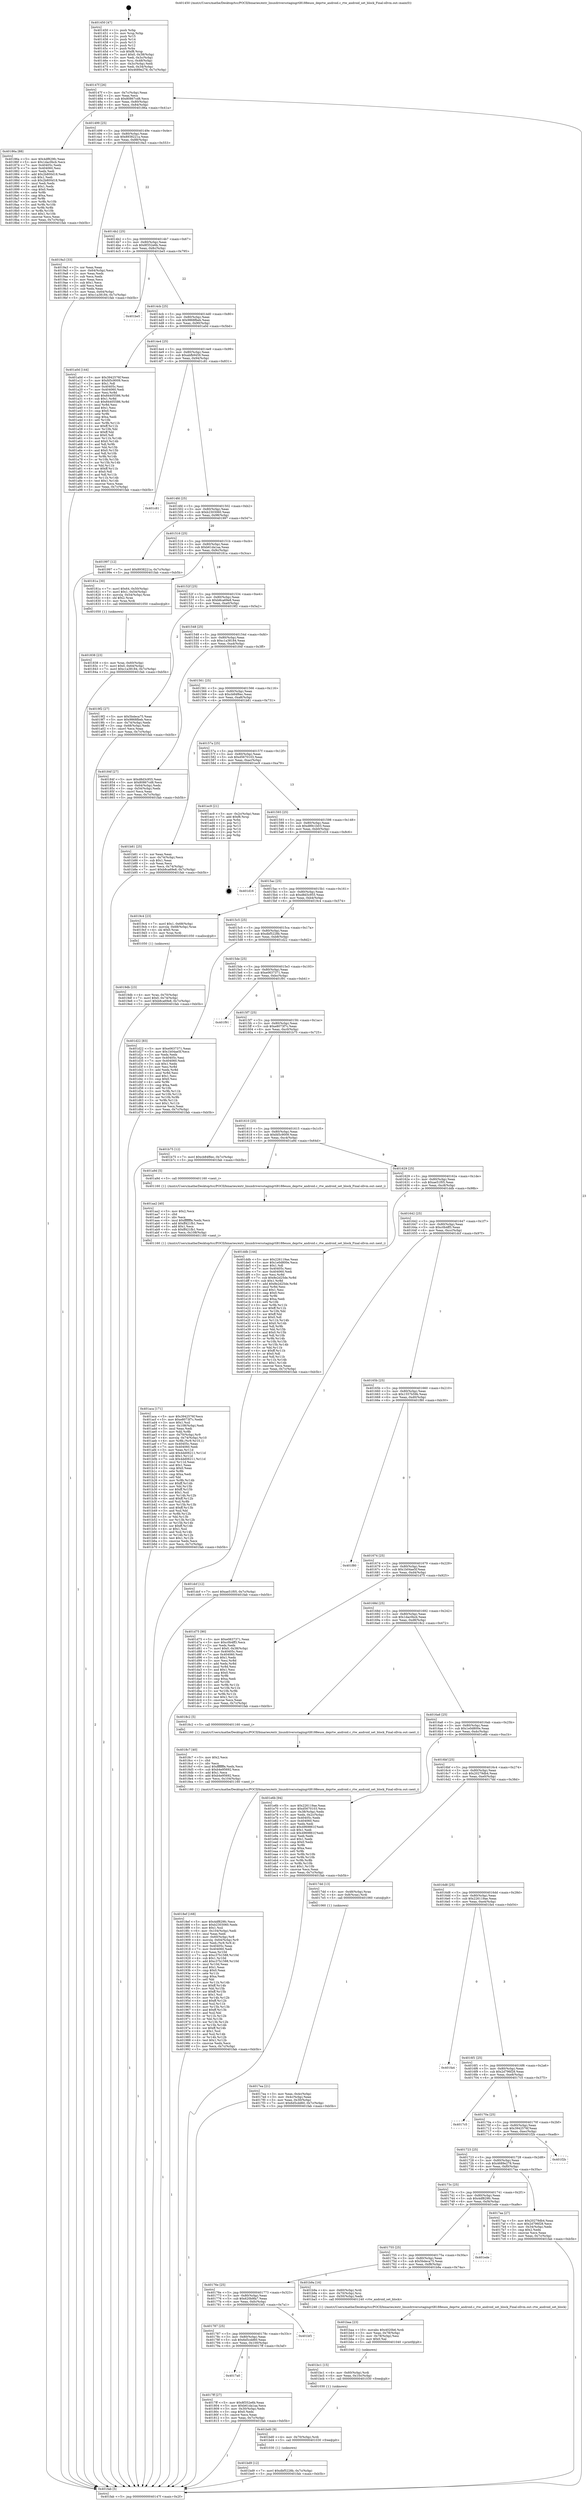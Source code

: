 digraph "0x401450" {
  label = "0x401450 (/mnt/c/Users/mathe/Desktop/tcc/POCII/binaries/extr_linuxdriversstagingrtl8188euos_deprtw_android.c_rtw_android_set_block_Final-ollvm.out::main(0))"
  labelloc = "t"
  node[shape=record]

  Entry [label="",width=0.3,height=0.3,shape=circle,fillcolor=black,style=filled]
  "0x40147f" [label="{
     0x40147f [26]\l
     | [instrs]\l
     &nbsp;&nbsp;0x40147f \<+3\>: mov -0x7c(%rbp),%eax\l
     &nbsp;&nbsp;0x401482 \<+2\>: mov %eax,%ecx\l
     &nbsp;&nbsp;0x401484 \<+6\>: sub $0x80867cd8,%ecx\l
     &nbsp;&nbsp;0x40148a \<+3\>: mov %eax,-0x80(%rbp)\l
     &nbsp;&nbsp;0x40148d \<+6\>: mov %ecx,-0x84(%rbp)\l
     &nbsp;&nbsp;0x401493 \<+6\>: je 000000000040186a \<main+0x41a\>\l
  }"]
  "0x40186a" [label="{
     0x40186a [88]\l
     | [instrs]\l
     &nbsp;&nbsp;0x40186a \<+5\>: mov $0x4df829fc,%eax\l
     &nbsp;&nbsp;0x40186f \<+5\>: mov $0x1dac0bcb,%ecx\l
     &nbsp;&nbsp;0x401874 \<+7\>: mov 0x40405c,%edx\l
     &nbsp;&nbsp;0x40187b \<+7\>: mov 0x404060,%esi\l
     &nbsp;&nbsp;0x401882 \<+2\>: mov %edx,%edi\l
     &nbsp;&nbsp;0x401884 \<+6\>: add $0x2b800d18,%edi\l
     &nbsp;&nbsp;0x40188a \<+3\>: sub $0x1,%edi\l
     &nbsp;&nbsp;0x40188d \<+6\>: sub $0x2b800d18,%edi\l
     &nbsp;&nbsp;0x401893 \<+3\>: imul %edi,%edx\l
     &nbsp;&nbsp;0x401896 \<+3\>: and $0x1,%edx\l
     &nbsp;&nbsp;0x401899 \<+3\>: cmp $0x0,%edx\l
     &nbsp;&nbsp;0x40189c \<+4\>: sete %r8b\l
     &nbsp;&nbsp;0x4018a0 \<+3\>: cmp $0xa,%esi\l
     &nbsp;&nbsp;0x4018a3 \<+4\>: setl %r9b\l
     &nbsp;&nbsp;0x4018a7 \<+3\>: mov %r8b,%r10b\l
     &nbsp;&nbsp;0x4018aa \<+3\>: and %r9b,%r10b\l
     &nbsp;&nbsp;0x4018ad \<+3\>: xor %r9b,%r8b\l
     &nbsp;&nbsp;0x4018b0 \<+3\>: or %r8b,%r10b\l
     &nbsp;&nbsp;0x4018b3 \<+4\>: test $0x1,%r10b\l
     &nbsp;&nbsp;0x4018b7 \<+3\>: cmovne %ecx,%eax\l
     &nbsp;&nbsp;0x4018ba \<+3\>: mov %eax,-0x7c(%rbp)\l
     &nbsp;&nbsp;0x4018bd \<+5\>: jmp 0000000000401fab \<main+0xb5b\>\l
  }"]
  "0x401499" [label="{
     0x401499 [25]\l
     | [instrs]\l
     &nbsp;&nbsp;0x401499 \<+5\>: jmp 000000000040149e \<main+0x4e\>\l
     &nbsp;&nbsp;0x40149e \<+3\>: mov -0x80(%rbp),%eax\l
     &nbsp;&nbsp;0x4014a1 \<+5\>: sub $0x8938221a,%eax\l
     &nbsp;&nbsp;0x4014a6 \<+6\>: mov %eax,-0x88(%rbp)\l
     &nbsp;&nbsp;0x4014ac \<+6\>: je 00000000004019a3 \<main+0x553\>\l
  }"]
  Exit [label="",width=0.3,height=0.3,shape=circle,fillcolor=black,style=filled,peripheries=2]
  "0x4019a3" [label="{
     0x4019a3 [33]\l
     | [instrs]\l
     &nbsp;&nbsp;0x4019a3 \<+2\>: xor %eax,%eax\l
     &nbsp;&nbsp;0x4019a5 \<+3\>: mov -0x64(%rbp),%ecx\l
     &nbsp;&nbsp;0x4019a8 \<+2\>: mov %eax,%edx\l
     &nbsp;&nbsp;0x4019aa \<+2\>: sub %ecx,%edx\l
     &nbsp;&nbsp;0x4019ac \<+2\>: mov %eax,%ecx\l
     &nbsp;&nbsp;0x4019ae \<+3\>: sub $0x1,%ecx\l
     &nbsp;&nbsp;0x4019b1 \<+2\>: add %ecx,%edx\l
     &nbsp;&nbsp;0x4019b3 \<+2\>: sub %edx,%eax\l
     &nbsp;&nbsp;0x4019b5 \<+3\>: mov %eax,-0x64(%rbp)\l
     &nbsp;&nbsp;0x4019b8 \<+7\>: movl $0xc1a38184,-0x7c(%rbp)\l
     &nbsp;&nbsp;0x4019bf \<+5\>: jmp 0000000000401fab \<main+0xb5b\>\l
  }"]
  "0x4014b2" [label="{
     0x4014b2 [25]\l
     | [instrs]\l
     &nbsp;&nbsp;0x4014b2 \<+5\>: jmp 00000000004014b7 \<main+0x67\>\l
     &nbsp;&nbsp;0x4014b7 \<+3\>: mov -0x80(%rbp),%eax\l
     &nbsp;&nbsp;0x4014ba \<+5\>: sub $0x8f352e6b,%eax\l
     &nbsp;&nbsp;0x4014bf \<+6\>: mov %eax,-0x8c(%rbp)\l
     &nbsp;&nbsp;0x4014c5 \<+6\>: je 0000000000401be5 \<main+0x795\>\l
  }"]
  "0x401bd9" [label="{
     0x401bd9 [12]\l
     | [instrs]\l
     &nbsp;&nbsp;0x401bd9 \<+7\>: movl $0xdbf5228b,-0x7c(%rbp)\l
     &nbsp;&nbsp;0x401be0 \<+5\>: jmp 0000000000401fab \<main+0xb5b\>\l
  }"]
  "0x401be5" [label="{
     0x401be5\l
  }", style=dashed]
  "0x4014cb" [label="{
     0x4014cb [25]\l
     | [instrs]\l
     &nbsp;&nbsp;0x4014cb \<+5\>: jmp 00000000004014d0 \<main+0x80\>\l
     &nbsp;&nbsp;0x4014d0 \<+3\>: mov -0x80(%rbp),%eax\l
     &nbsp;&nbsp;0x4014d3 \<+5\>: sub $0x9868fbeb,%eax\l
     &nbsp;&nbsp;0x4014d8 \<+6\>: mov %eax,-0x90(%rbp)\l
     &nbsp;&nbsp;0x4014de \<+6\>: je 0000000000401a0d \<main+0x5bd\>\l
  }"]
  "0x401bd0" [label="{
     0x401bd0 [9]\l
     | [instrs]\l
     &nbsp;&nbsp;0x401bd0 \<+4\>: mov -0x70(%rbp),%rdi\l
     &nbsp;&nbsp;0x401bd4 \<+5\>: call 0000000000401030 \<free@plt\>\l
     | [calls]\l
     &nbsp;&nbsp;0x401030 \{1\} (unknown)\l
  }"]
  "0x401a0d" [label="{
     0x401a0d [144]\l
     | [instrs]\l
     &nbsp;&nbsp;0x401a0d \<+5\>: mov $0x3942576f,%eax\l
     &nbsp;&nbsp;0x401a12 \<+5\>: mov $0xfd5c9009,%ecx\l
     &nbsp;&nbsp;0x401a17 \<+2\>: mov $0x1,%dl\l
     &nbsp;&nbsp;0x401a19 \<+7\>: mov 0x40405c,%esi\l
     &nbsp;&nbsp;0x401a20 \<+7\>: mov 0x404060,%edi\l
     &nbsp;&nbsp;0x401a27 \<+3\>: mov %esi,%r8d\l
     &nbsp;&nbsp;0x401a2a \<+7\>: add $0x84405586,%r8d\l
     &nbsp;&nbsp;0x401a31 \<+4\>: sub $0x1,%r8d\l
     &nbsp;&nbsp;0x401a35 \<+7\>: sub $0x84405586,%r8d\l
     &nbsp;&nbsp;0x401a3c \<+4\>: imul %r8d,%esi\l
     &nbsp;&nbsp;0x401a40 \<+3\>: and $0x1,%esi\l
     &nbsp;&nbsp;0x401a43 \<+3\>: cmp $0x0,%esi\l
     &nbsp;&nbsp;0x401a46 \<+4\>: sete %r9b\l
     &nbsp;&nbsp;0x401a4a \<+3\>: cmp $0xa,%edi\l
     &nbsp;&nbsp;0x401a4d \<+4\>: setl %r10b\l
     &nbsp;&nbsp;0x401a51 \<+3\>: mov %r9b,%r11b\l
     &nbsp;&nbsp;0x401a54 \<+4\>: xor $0xff,%r11b\l
     &nbsp;&nbsp;0x401a58 \<+3\>: mov %r10b,%bl\l
     &nbsp;&nbsp;0x401a5b \<+3\>: xor $0xff,%bl\l
     &nbsp;&nbsp;0x401a5e \<+3\>: xor $0x0,%dl\l
     &nbsp;&nbsp;0x401a61 \<+3\>: mov %r11b,%r14b\l
     &nbsp;&nbsp;0x401a64 \<+4\>: and $0x0,%r14b\l
     &nbsp;&nbsp;0x401a68 \<+3\>: and %dl,%r9b\l
     &nbsp;&nbsp;0x401a6b \<+3\>: mov %bl,%r15b\l
     &nbsp;&nbsp;0x401a6e \<+4\>: and $0x0,%r15b\l
     &nbsp;&nbsp;0x401a72 \<+3\>: and %dl,%r10b\l
     &nbsp;&nbsp;0x401a75 \<+3\>: or %r9b,%r14b\l
     &nbsp;&nbsp;0x401a78 \<+3\>: or %r10b,%r15b\l
     &nbsp;&nbsp;0x401a7b \<+3\>: xor %r15b,%r14b\l
     &nbsp;&nbsp;0x401a7e \<+3\>: or %bl,%r11b\l
     &nbsp;&nbsp;0x401a81 \<+4\>: xor $0xff,%r11b\l
     &nbsp;&nbsp;0x401a85 \<+3\>: or $0x0,%dl\l
     &nbsp;&nbsp;0x401a88 \<+3\>: and %dl,%r11b\l
     &nbsp;&nbsp;0x401a8b \<+3\>: or %r11b,%r14b\l
     &nbsp;&nbsp;0x401a8e \<+4\>: test $0x1,%r14b\l
     &nbsp;&nbsp;0x401a92 \<+3\>: cmovne %ecx,%eax\l
     &nbsp;&nbsp;0x401a95 \<+3\>: mov %eax,-0x7c(%rbp)\l
     &nbsp;&nbsp;0x401a98 \<+5\>: jmp 0000000000401fab \<main+0xb5b\>\l
  }"]
  "0x4014e4" [label="{
     0x4014e4 [25]\l
     | [instrs]\l
     &nbsp;&nbsp;0x4014e4 \<+5\>: jmp 00000000004014e9 \<main+0x99\>\l
     &nbsp;&nbsp;0x4014e9 \<+3\>: mov -0x80(%rbp),%eax\l
     &nbsp;&nbsp;0x4014ec \<+5\>: sub $0xabfb9459,%eax\l
     &nbsp;&nbsp;0x4014f1 \<+6\>: mov %eax,-0x94(%rbp)\l
     &nbsp;&nbsp;0x4014f7 \<+6\>: je 0000000000401c81 \<main+0x831\>\l
  }"]
  "0x401bc1" [label="{
     0x401bc1 [15]\l
     | [instrs]\l
     &nbsp;&nbsp;0x401bc1 \<+4\>: mov -0x60(%rbp),%rdi\l
     &nbsp;&nbsp;0x401bc5 \<+6\>: mov %eax,-0x10c(%rbp)\l
     &nbsp;&nbsp;0x401bcb \<+5\>: call 0000000000401030 \<free@plt\>\l
     | [calls]\l
     &nbsp;&nbsp;0x401030 \{1\} (unknown)\l
  }"]
  "0x401c81" [label="{
     0x401c81\l
  }", style=dashed]
  "0x4014fd" [label="{
     0x4014fd [25]\l
     | [instrs]\l
     &nbsp;&nbsp;0x4014fd \<+5\>: jmp 0000000000401502 \<main+0xb2\>\l
     &nbsp;&nbsp;0x401502 \<+3\>: mov -0x80(%rbp),%eax\l
     &nbsp;&nbsp;0x401505 \<+5\>: sub $0xb2303060,%eax\l
     &nbsp;&nbsp;0x40150a \<+6\>: mov %eax,-0x98(%rbp)\l
     &nbsp;&nbsp;0x401510 \<+6\>: je 0000000000401997 \<main+0x547\>\l
  }"]
  "0x401baa" [label="{
     0x401baa [23]\l
     | [instrs]\l
     &nbsp;&nbsp;0x401baa \<+10\>: movabs $0x4020b6,%rdi\l
     &nbsp;&nbsp;0x401bb4 \<+3\>: mov %eax,-0x78(%rbp)\l
     &nbsp;&nbsp;0x401bb7 \<+3\>: mov -0x78(%rbp),%esi\l
     &nbsp;&nbsp;0x401bba \<+2\>: mov $0x0,%al\l
     &nbsp;&nbsp;0x401bbc \<+5\>: call 0000000000401040 \<printf@plt\>\l
     | [calls]\l
     &nbsp;&nbsp;0x401040 \{1\} (unknown)\l
  }"]
  "0x401997" [label="{
     0x401997 [12]\l
     | [instrs]\l
     &nbsp;&nbsp;0x401997 \<+7\>: movl $0x8938221a,-0x7c(%rbp)\l
     &nbsp;&nbsp;0x40199e \<+5\>: jmp 0000000000401fab \<main+0xb5b\>\l
  }"]
  "0x401516" [label="{
     0x401516 [25]\l
     | [instrs]\l
     &nbsp;&nbsp;0x401516 \<+5\>: jmp 000000000040151b \<main+0xcb\>\l
     &nbsp;&nbsp;0x40151b \<+3\>: mov -0x80(%rbp),%eax\l
     &nbsp;&nbsp;0x40151e \<+5\>: sub $0xb61da1aa,%eax\l
     &nbsp;&nbsp;0x401523 \<+6\>: mov %eax,-0x9c(%rbp)\l
     &nbsp;&nbsp;0x401529 \<+6\>: je 000000000040181a \<main+0x3ca\>\l
  }"]
  "0x401aca" [label="{
     0x401aca [171]\l
     | [instrs]\l
     &nbsp;&nbsp;0x401aca \<+5\>: mov $0x3942576f,%ecx\l
     &nbsp;&nbsp;0x401acf \<+5\>: mov $0xe8073f7c,%edx\l
     &nbsp;&nbsp;0x401ad4 \<+3\>: mov $0x1,%sil\l
     &nbsp;&nbsp;0x401ad7 \<+6\>: mov -0x108(%rbp),%edi\l
     &nbsp;&nbsp;0x401add \<+3\>: imul %eax,%edi\l
     &nbsp;&nbsp;0x401ae0 \<+3\>: mov %dil,%r8b\l
     &nbsp;&nbsp;0x401ae3 \<+4\>: mov -0x70(%rbp),%r9\l
     &nbsp;&nbsp;0x401ae7 \<+4\>: movslq -0x74(%rbp),%r10\l
     &nbsp;&nbsp;0x401aeb \<+4\>: mov %r8b,(%r9,%r10,1)\l
     &nbsp;&nbsp;0x401aef \<+7\>: mov 0x40405c,%eax\l
     &nbsp;&nbsp;0x401af6 \<+7\>: mov 0x404060,%edi\l
     &nbsp;&nbsp;0x401afd \<+3\>: mov %eax,%r11d\l
     &nbsp;&nbsp;0x401b00 \<+7\>: add $0x4dd06211,%r11d\l
     &nbsp;&nbsp;0x401b07 \<+4\>: sub $0x1,%r11d\l
     &nbsp;&nbsp;0x401b0b \<+7\>: sub $0x4dd06211,%r11d\l
     &nbsp;&nbsp;0x401b12 \<+4\>: imul %r11d,%eax\l
     &nbsp;&nbsp;0x401b16 \<+3\>: and $0x1,%eax\l
     &nbsp;&nbsp;0x401b19 \<+3\>: cmp $0x0,%eax\l
     &nbsp;&nbsp;0x401b1c \<+4\>: sete %r8b\l
     &nbsp;&nbsp;0x401b20 \<+3\>: cmp $0xa,%edi\l
     &nbsp;&nbsp;0x401b23 \<+3\>: setl %bl\l
     &nbsp;&nbsp;0x401b26 \<+3\>: mov %r8b,%r14b\l
     &nbsp;&nbsp;0x401b29 \<+4\>: xor $0xff,%r14b\l
     &nbsp;&nbsp;0x401b2d \<+3\>: mov %bl,%r15b\l
     &nbsp;&nbsp;0x401b30 \<+4\>: xor $0xff,%r15b\l
     &nbsp;&nbsp;0x401b34 \<+4\>: xor $0x1,%sil\l
     &nbsp;&nbsp;0x401b38 \<+3\>: mov %r14b,%r12b\l
     &nbsp;&nbsp;0x401b3b \<+4\>: and $0xff,%r12b\l
     &nbsp;&nbsp;0x401b3f \<+3\>: and %sil,%r8b\l
     &nbsp;&nbsp;0x401b42 \<+3\>: mov %r15b,%r13b\l
     &nbsp;&nbsp;0x401b45 \<+4\>: and $0xff,%r13b\l
     &nbsp;&nbsp;0x401b49 \<+3\>: and %sil,%bl\l
     &nbsp;&nbsp;0x401b4c \<+3\>: or %r8b,%r12b\l
     &nbsp;&nbsp;0x401b4f \<+3\>: or %bl,%r13b\l
     &nbsp;&nbsp;0x401b52 \<+3\>: xor %r13b,%r12b\l
     &nbsp;&nbsp;0x401b55 \<+3\>: or %r15b,%r14b\l
     &nbsp;&nbsp;0x401b58 \<+4\>: xor $0xff,%r14b\l
     &nbsp;&nbsp;0x401b5c \<+4\>: or $0x1,%sil\l
     &nbsp;&nbsp;0x401b60 \<+3\>: and %sil,%r14b\l
     &nbsp;&nbsp;0x401b63 \<+3\>: or %r14b,%r12b\l
     &nbsp;&nbsp;0x401b66 \<+4\>: test $0x1,%r12b\l
     &nbsp;&nbsp;0x401b6a \<+3\>: cmovne %edx,%ecx\l
     &nbsp;&nbsp;0x401b6d \<+3\>: mov %ecx,-0x7c(%rbp)\l
     &nbsp;&nbsp;0x401b70 \<+5\>: jmp 0000000000401fab \<main+0xb5b\>\l
  }"]
  "0x40181a" [label="{
     0x40181a [30]\l
     | [instrs]\l
     &nbsp;&nbsp;0x40181a \<+7\>: movl $0x64,-0x50(%rbp)\l
     &nbsp;&nbsp;0x401821 \<+7\>: movl $0x1,-0x54(%rbp)\l
     &nbsp;&nbsp;0x401828 \<+4\>: movslq -0x54(%rbp),%rax\l
     &nbsp;&nbsp;0x40182c \<+4\>: shl $0x2,%rax\l
     &nbsp;&nbsp;0x401830 \<+3\>: mov %rax,%rdi\l
     &nbsp;&nbsp;0x401833 \<+5\>: call 0000000000401050 \<malloc@plt\>\l
     | [calls]\l
     &nbsp;&nbsp;0x401050 \{1\} (unknown)\l
  }"]
  "0x40152f" [label="{
     0x40152f [25]\l
     | [instrs]\l
     &nbsp;&nbsp;0x40152f \<+5\>: jmp 0000000000401534 \<main+0xe4\>\l
     &nbsp;&nbsp;0x401534 \<+3\>: mov -0x80(%rbp),%eax\l
     &nbsp;&nbsp;0x401537 \<+5\>: sub $0xb8ca69e8,%eax\l
     &nbsp;&nbsp;0x40153c \<+6\>: mov %eax,-0xa0(%rbp)\l
     &nbsp;&nbsp;0x401542 \<+6\>: je 00000000004019f2 \<main+0x5a2\>\l
  }"]
  "0x401aa2" [label="{
     0x401aa2 [40]\l
     | [instrs]\l
     &nbsp;&nbsp;0x401aa2 \<+5\>: mov $0x2,%ecx\l
     &nbsp;&nbsp;0x401aa7 \<+1\>: cltd\l
     &nbsp;&nbsp;0x401aa8 \<+2\>: idiv %ecx\l
     &nbsp;&nbsp;0x401aaa \<+6\>: imul $0xfffffffe,%edx,%ecx\l
     &nbsp;&nbsp;0x401ab0 \<+6\>: add $0xff421fb1,%ecx\l
     &nbsp;&nbsp;0x401ab6 \<+3\>: add $0x1,%ecx\l
     &nbsp;&nbsp;0x401ab9 \<+6\>: sub $0xff421fb1,%ecx\l
     &nbsp;&nbsp;0x401abf \<+6\>: mov %ecx,-0x108(%rbp)\l
     &nbsp;&nbsp;0x401ac5 \<+5\>: call 0000000000401160 \<next_i\>\l
     | [calls]\l
     &nbsp;&nbsp;0x401160 \{1\} (/mnt/c/Users/mathe/Desktop/tcc/POCII/binaries/extr_linuxdriversstagingrtl8188euos_deprtw_android.c_rtw_android_set_block_Final-ollvm.out::next_i)\l
  }"]
  "0x4019f2" [label="{
     0x4019f2 [27]\l
     | [instrs]\l
     &nbsp;&nbsp;0x4019f2 \<+5\>: mov $0x5bdeca75,%eax\l
     &nbsp;&nbsp;0x4019f7 \<+5\>: mov $0x9868fbeb,%ecx\l
     &nbsp;&nbsp;0x4019fc \<+3\>: mov -0x74(%rbp),%edx\l
     &nbsp;&nbsp;0x4019ff \<+3\>: cmp -0x68(%rbp),%edx\l
     &nbsp;&nbsp;0x401a02 \<+3\>: cmovl %ecx,%eax\l
     &nbsp;&nbsp;0x401a05 \<+3\>: mov %eax,-0x7c(%rbp)\l
     &nbsp;&nbsp;0x401a08 \<+5\>: jmp 0000000000401fab \<main+0xb5b\>\l
  }"]
  "0x401548" [label="{
     0x401548 [25]\l
     | [instrs]\l
     &nbsp;&nbsp;0x401548 \<+5\>: jmp 000000000040154d \<main+0xfd\>\l
     &nbsp;&nbsp;0x40154d \<+3\>: mov -0x80(%rbp),%eax\l
     &nbsp;&nbsp;0x401550 \<+5\>: sub $0xc1a38184,%eax\l
     &nbsp;&nbsp;0x401555 \<+6\>: mov %eax,-0xa4(%rbp)\l
     &nbsp;&nbsp;0x40155b \<+6\>: je 000000000040184f \<main+0x3ff\>\l
  }"]
  "0x4019db" [label="{
     0x4019db [23]\l
     | [instrs]\l
     &nbsp;&nbsp;0x4019db \<+4\>: mov %rax,-0x70(%rbp)\l
     &nbsp;&nbsp;0x4019df \<+7\>: movl $0x0,-0x74(%rbp)\l
     &nbsp;&nbsp;0x4019e6 \<+7\>: movl $0xb8ca69e8,-0x7c(%rbp)\l
     &nbsp;&nbsp;0x4019ed \<+5\>: jmp 0000000000401fab \<main+0xb5b\>\l
  }"]
  "0x40184f" [label="{
     0x40184f [27]\l
     | [instrs]\l
     &nbsp;&nbsp;0x40184f \<+5\>: mov $0xd8d3c955,%eax\l
     &nbsp;&nbsp;0x401854 \<+5\>: mov $0x80867cd8,%ecx\l
     &nbsp;&nbsp;0x401859 \<+3\>: mov -0x64(%rbp),%edx\l
     &nbsp;&nbsp;0x40185c \<+3\>: cmp -0x54(%rbp),%edx\l
     &nbsp;&nbsp;0x40185f \<+3\>: cmovl %ecx,%eax\l
     &nbsp;&nbsp;0x401862 \<+3\>: mov %eax,-0x7c(%rbp)\l
     &nbsp;&nbsp;0x401865 \<+5\>: jmp 0000000000401fab \<main+0xb5b\>\l
  }"]
  "0x401561" [label="{
     0x401561 [25]\l
     | [instrs]\l
     &nbsp;&nbsp;0x401561 \<+5\>: jmp 0000000000401566 \<main+0x116\>\l
     &nbsp;&nbsp;0x401566 \<+3\>: mov -0x80(%rbp),%eax\l
     &nbsp;&nbsp;0x401569 \<+5\>: sub $0xcb84f6ec,%eax\l
     &nbsp;&nbsp;0x40156e \<+6\>: mov %eax,-0xa8(%rbp)\l
     &nbsp;&nbsp;0x401574 \<+6\>: je 0000000000401b81 \<main+0x731\>\l
  }"]
  "0x4018ef" [label="{
     0x4018ef [168]\l
     | [instrs]\l
     &nbsp;&nbsp;0x4018ef \<+5\>: mov $0x4df829fc,%ecx\l
     &nbsp;&nbsp;0x4018f4 \<+5\>: mov $0xb2303060,%edx\l
     &nbsp;&nbsp;0x4018f9 \<+3\>: mov $0x1,%sil\l
     &nbsp;&nbsp;0x4018fc \<+6\>: mov -0x104(%rbp),%edi\l
     &nbsp;&nbsp;0x401902 \<+3\>: imul %eax,%edi\l
     &nbsp;&nbsp;0x401905 \<+4\>: mov -0x60(%rbp),%r8\l
     &nbsp;&nbsp;0x401909 \<+4\>: movslq -0x64(%rbp),%r9\l
     &nbsp;&nbsp;0x40190d \<+4\>: mov %edi,(%r8,%r9,4)\l
     &nbsp;&nbsp;0x401911 \<+7\>: mov 0x40405c,%eax\l
     &nbsp;&nbsp;0x401918 \<+7\>: mov 0x404060,%edi\l
     &nbsp;&nbsp;0x40191f \<+3\>: mov %eax,%r10d\l
     &nbsp;&nbsp;0x401922 \<+7\>: sub $0xc37b1588,%r10d\l
     &nbsp;&nbsp;0x401929 \<+4\>: sub $0x1,%r10d\l
     &nbsp;&nbsp;0x40192d \<+7\>: add $0xc37b1588,%r10d\l
     &nbsp;&nbsp;0x401934 \<+4\>: imul %r10d,%eax\l
     &nbsp;&nbsp;0x401938 \<+3\>: and $0x1,%eax\l
     &nbsp;&nbsp;0x40193b \<+3\>: cmp $0x0,%eax\l
     &nbsp;&nbsp;0x40193e \<+4\>: sete %r11b\l
     &nbsp;&nbsp;0x401942 \<+3\>: cmp $0xa,%edi\l
     &nbsp;&nbsp;0x401945 \<+3\>: setl %bl\l
     &nbsp;&nbsp;0x401948 \<+3\>: mov %r11b,%r14b\l
     &nbsp;&nbsp;0x40194b \<+4\>: xor $0xff,%r14b\l
     &nbsp;&nbsp;0x40194f \<+3\>: mov %bl,%r15b\l
     &nbsp;&nbsp;0x401952 \<+4\>: xor $0xff,%r15b\l
     &nbsp;&nbsp;0x401956 \<+4\>: xor $0x1,%sil\l
     &nbsp;&nbsp;0x40195a \<+3\>: mov %r14b,%r12b\l
     &nbsp;&nbsp;0x40195d \<+4\>: and $0xff,%r12b\l
     &nbsp;&nbsp;0x401961 \<+3\>: and %sil,%r11b\l
     &nbsp;&nbsp;0x401964 \<+3\>: mov %r15b,%r13b\l
     &nbsp;&nbsp;0x401967 \<+4\>: and $0xff,%r13b\l
     &nbsp;&nbsp;0x40196b \<+3\>: and %sil,%bl\l
     &nbsp;&nbsp;0x40196e \<+3\>: or %r11b,%r12b\l
     &nbsp;&nbsp;0x401971 \<+3\>: or %bl,%r13b\l
     &nbsp;&nbsp;0x401974 \<+3\>: xor %r13b,%r12b\l
     &nbsp;&nbsp;0x401977 \<+3\>: or %r15b,%r14b\l
     &nbsp;&nbsp;0x40197a \<+4\>: xor $0xff,%r14b\l
     &nbsp;&nbsp;0x40197e \<+4\>: or $0x1,%sil\l
     &nbsp;&nbsp;0x401982 \<+3\>: and %sil,%r14b\l
     &nbsp;&nbsp;0x401985 \<+3\>: or %r14b,%r12b\l
     &nbsp;&nbsp;0x401988 \<+4\>: test $0x1,%r12b\l
     &nbsp;&nbsp;0x40198c \<+3\>: cmovne %edx,%ecx\l
     &nbsp;&nbsp;0x40198f \<+3\>: mov %ecx,-0x7c(%rbp)\l
     &nbsp;&nbsp;0x401992 \<+5\>: jmp 0000000000401fab \<main+0xb5b\>\l
  }"]
  "0x401b81" [label="{
     0x401b81 [25]\l
     | [instrs]\l
     &nbsp;&nbsp;0x401b81 \<+2\>: xor %eax,%eax\l
     &nbsp;&nbsp;0x401b83 \<+3\>: mov -0x74(%rbp),%ecx\l
     &nbsp;&nbsp;0x401b86 \<+3\>: sub $0x1,%eax\l
     &nbsp;&nbsp;0x401b89 \<+2\>: sub %eax,%ecx\l
     &nbsp;&nbsp;0x401b8b \<+3\>: mov %ecx,-0x74(%rbp)\l
     &nbsp;&nbsp;0x401b8e \<+7\>: movl $0xb8ca69e8,-0x7c(%rbp)\l
     &nbsp;&nbsp;0x401b95 \<+5\>: jmp 0000000000401fab \<main+0xb5b\>\l
  }"]
  "0x40157a" [label="{
     0x40157a [25]\l
     | [instrs]\l
     &nbsp;&nbsp;0x40157a \<+5\>: jmp 000000000040157f \<main+0x12f\>\l
     &nbsp;&nbsp;0x40157f \<+3\>: mov -0x80(%rbp),%eax\l
     &nbsp;&nbsp;0x401582 \<+5\>: sub $0xd5670103,%eax\l
     &nbsp;&nbsp;0x401587 \<+6\>: mov %eax,-0xac(%rbp)\l
     &nbsp;&nbsp;0x40158d \<+6\>: je 0000000000401ec9 \<main+0xa79\>\l
  }"]
  "0x4018c7" [label="{
     0x4018c7 [40]\l
     | [instrs]\l
     &nbsp;&nbsp;0x4018c7 \<+5\>: mov $0x2,%ecx\l
     &nbsp;&nbsp;0x4018cc \<+1\>: cltd\l
     &nbsp;&nbsp;0x4018cd \<+2\>: idiv %ecx\l
     &nbsp;&nbsp;0x4018cf \<+6\>: imul $0xfffffffe,%edx,%ecx\l
     &nbsp;&nbsp;0x4018d5 \<+6\>: sub $0xb4e95692,%ecx\l
     &nbsp;&nbsp;0x4018db \<+3\>: add $0x1,%ecx\l
     &nbsp;&nbsp;0x4018de \<+6\>: add $0xb4e95692,%ecx\l
     &nbsp;&nbsp;0x4018e4 \<+6\>: mov %ecx,-0x104(%rbp)\l
     &nbsp;&nbsp;0x4018ea \<+5\>: call 0000000000401160 \<next_i\>\l
     | [calls]\l
     &nbsp;&nbsp;0x401160 \{1\} (/mnt/c/Users/mathe/Desktop/tcc/POCII/binaries/extr_linuxdriversstagingrtl8188euos_deprtw_android.c_rtw_android_set_block_Final-ollvm.out::next_i)\l
  }"]
  "0x401ec9" [label="{
     0x401ec9 [21]\l
     | [instrs]\l
     &nbsp;&nbsp;0x401ec9 \<+3\>: mov -0x2c(%rbp),%eax\l
     &nbsp;&nbsp;0x401ecc \<+7\>: add $0xf8,%rsp\l
     &nbsp;&nbsp;0x401ed3 \<+1\>: pop %rbx\l
     &nbsp;&nbsp;0x401ed4 \<+2\>: pop %r12\l
     &nbsp;&nbsp;0x401ed6 \<+2\>: pop %r13\l
     &nbsp;&nbsp;0x401ed8 \<+2\>: pop %r14\l
     &nbsp;&nbsp;0x401eda \<+2\>: pop %r15\l
     &nbsp;&nbsp;0x401edc \<+1\>: pop %rbp\l
     &nbsp;&nbsp;0x401edd \<+1\>: ret\l
  }"]
  "0x401593" [label="{
     0x401593 [25]\l
     | [instrs]\l
     &nbsp;&nbsp;0x401593 \<+5\>: jmp 0000000000401598 \<main+0x148\>\l
     &nbsp;&nbsp;0x401598 \<+3\>: mov -0x80(%rbp),%eax\l
     &nbsp;&nbsp;0x40159b \<+5\>: sub $0xd89c1b03,%eax\l
     &nbsp;&nbsp;0x4015a0 \<+6\>: mov %eax,-0xb0(%rbp)\l
     &nbsp;&nbsp;0x4015a6 \<+6\>: je 0000000000401d16 \<main+0x8c6\>\l
  }"]
  "0x401838" [label="{
     0x401838 [23]\l
     | [instrs]\l
     &nbsp;&nbsp;0x401838 \<+4\>: mov %rax,-0x60(%rbp)\l
     &nbsp;&nbsp;0x40183c \<+7\>: movl $0x0,-0x64(%rbp)\l
     &nbsp;&nbsp;0x401843 \<+7\>: movl $0xc1a38184,-0x7c(%rbp)\l
     &nbsp;&nbsp;0x40184a \<+5\>: jmp 0000000000401fab \<main+0xb5b\>\l
  }"]
  "0x401d16" [label="{
     0x401d16\l
  }", style=dashed]
  "0x4015ac" [label="{
     0x4015ac [25]\l
     | [instrs]\l
     &nbsp;&nbsp;0x4015ac \<+5\>: jmp 00000000004015b1 \<main+0x161\>\l
     &nbsp;&nbsp;0x4015b1 \<+3\>: mov -0x80(%rbp),%eax\l
     &nbsp;&nbsp;0x4015b4 \<+5\>: sub $0xd8d3c955,%eax\l
     &nbsp;&nbsp;0x4015b9 \<+6\>: mov %eax,-0xb4(%rbp)\l
     &nbsp;&nbsp;0x4015bf \<+6\>: je 00000000004019c4 \<main+0x574\>\l
  }"]
  "0x4017a0" [label="{
     0x4017a0\l
  }", style=dashed]
  "0x4019c4" [label="{
     0x4019c4 [23]\l
     | [instrs]\l
     &nbsp;&nbsp;0x4019c4 \<+7\>: movl $0x1,-0x68(%rbp)\l
     &nbsp;&nbsp;0x4019cb \<+4\>: movslq -0x68(%rbp),%rax\l
     &nbsp;&nbsp;0x4019cf \<+4\>: shl $0x0,%rax\l
     &nbsp;&nbsp;0x4019d3 \<+3\>: mov %rax,%rdi\l
     &nbsp;&nbsp;0x4019d6 \<+5\>: call 0000000000401050 \<malloc@plt\>\l
     | [calls]\l
     &nbsp;&nbsp;0x401050 \{1\} (unknown)\l
  }"]
  "0x4015c5" [label="{
     0x4015c5 [25]\l
     | [instrs]\l
     &nbsp;&nbsp;0x4015c5 \<+5\>: jmp 00000000004015ca \<main+0x17a\>\l
     &nbsp;&nbsp;0x4015ca \<+3\>: mov -0x80(%rbp),%eax\l
     &nbsp;&nbsp;0x4015cd \<+5\>: sub $0xdbf5228b,%eax\l
     &nbsp;&nbsp;0x4015d2 \<+6\>: mov %eax,-0xb8(%rbp)\l
     &nbsp;&nbsp;0x4015d8 \<+6\>: je 0000000000401d22 \<main+0x8d2\>\l
  }"]
  "0x4017ff" [label="{
     0x4017ff [27]\l
     | [instrs]\l
     &nbsp;&nbsp;0x4017ff \<+5\>: mov $0x8f352e6b,%eax\l
     &nbsp;&nbsp;0x401804 \<+5\>: mov $0xb61da1aa,%ecx\l
     &nbsp;&nbsp;0x401809 \<+3\>: mov -0x30(%rbp),%edx\l
     &nbsp;&nbsp;0x40180c \<+3\>: cmp $0x0,%edx\l
     &nbsp;&nbsp;0x40180f \<+3\>: cmove %ecx,%eax\l
     &nbsp;&nbsp;0x401812 \<+3\>: mov %eax,-0x7c(%rbp)\l
     &nbsp;&nbsp;0x401815 \<+5\>: jmp 0000000000401fab \<main+0xb5b\>\l
  }"]
  "0x401d22" [label="{
     0x401d22 [83]\l
     | [instrs]\l
     &nbsp;&nbsp;0x401d22 \<+5\>: mov $0xe0637371,%eax\l
     &nbsp;&nbsp;0x401d27 \<+5\>: mov $0x1b04ae5f,%ecx\l
     &nbsp;&nbsp;0x401d2c \<+2\>: xor %edx,%edx\l
     &nbsp;&nbsp;0x401d2e \<+7\>: mov 0x40405c,%esi\l
     &nbsp;&nbsp;0x401d35 \<+7\>: mov 0x404060,%edi\l
     &nbsp;&nbsp;0x401d3c \<+3\>: sub $0x1,%edx\l
     &nbsp;&nbsp;0x401d3f \<+3\>: mov %esi,%r8d\l
     &nbsp;&nbsp;0x401d42 \<+3\>: add %edx,%r8d\l
     &nbsp;&nbsp;0x401d45 \<+4\>: imul %r8d,%esi\l
     &nbsp;&nbsp;0x401d49 \<+3\>: and $0x1,%esi\l
     &nbsp;&nbsp;0x401d4c \<+3\>: cmp $0x0,%esi\l
     &nbsp;&nbsp;0x401d4f \<+4\>: sete %r9b\l
     &nbsp;&nbsp;0x401d53 \<+3\>: cmp $0xa,%edi\l
     &nbsp;&nbsp;0x401d56 \<+4\>: setl %r10b\l
     &nbsp;&nbsp;0x401d5a \<+3\>: mov %r9b,%r11b\l
     &nbsp;&nbsp;0x401d5d \<+3\>: and %r10b,%r11b\l
     &nbsp;&nbsp;0x401d60 \<+3\>: xor %r10b,%r9b\l
     &nbsp;&nbsp;0x401d63 \<+3\>: or %r9b,%r11b\l
     &nbsp;&nbsp;0x401d66 \<+4\>: test $0x1,%r11b\l
     &nbsp;&nbsp;0x401d6a \<+3\>: cmovne %ecx,%eax\l
     &nbsp;&nbsp;0x401d6d \<+3\>: mov %eax,-0x7c(%rbp)\l
     &nbsp;&nbsp;0x401d70 \<+5\>: jmp 0000000000401fab \<main+0xb5b\>\l
  }"]
  "0x4015de" [label="{
     0x4015de [25]\l
     | [instrs]\l
     &nbsp;&nbsp;0x4015de \<+5\>: jmp 00000000004015e3 \<main+0x193\>\l
     &nbsp;&nbsp;0x4015e3 \<+3\>: mov -0x80(%rbp),%eax\l
     &nbsp;&nbsp;0x4015e6 \<+5\>: sub $0xe0637371,%eax\l
     &nbsp;&nbsp;0x4015eb \<+6\>: mov %eax,-0xbc(%rbp)\l
     &nbsp;&nbsp;0x4015f1 \<+6\>: je 0000000000401f91 \<main+0xb41\>\l
  }"]
  "0x401787" [label="{
     0x401787 [25]\l
     | [instrs]\l
     &nbsp;&nbsp;0x401787 \<+5\>: jmp 000000000040178c \<main+0x33c\>\l
     &nbsp;&nbsp;0x40178c \<+3\>: mov -0x80(%rbp),%eax\l
     &nbsp;&nbsp;0x40178f \<+5\>: sub $0x6d5cdd60,%eax\l
     &nbsp;&nbsp;0x401794 \<+6\>: mov %eax,-0x100(%rbp)\l
     &nbsp;&nbsp;0x40179a \<+6\>: je 00000000004017ff \<main+0x3af\>\l
  }"]
  "0x401f91" [label="{
     0x401f91\l
  }", style=dashed]
  "0x4015f7" [label="{
     0x4015f7 [25]\l
     | [instrs]\l
     &nbsp;&nbsp;0x4015f7 \<+5\>: jmp 00000000004015fc \<main+0x1ac\>\l
     &nbsp;&nbsp;0x4015fc \<+3\>: mov -0x80(%rbp),%eax\l
     &nbsp;&nbsp;0x4015ff \<+5\>: sub $0xe8073f7c,%eax\l
     &nbsp;&nbsp;0x401604 \<+6\>: mov %eax,-0xc0(%rbp)\l
     &nbsp;&nbsp;0x40160a \<+6\>: je 0000000000401b75 \<main+0x725\>\l
  }"]
  "0x401bf1" [label="{
     0x401bf1\l
  }", style=dashed]
  "0x401b75" [label="{
     0x401b75 [12]\l
     | [instrs]\l
     &nbsp;&nbsp;0x401b75 \<+7\>: movl $0xcb84f6ec,-0x7c(%rbp)\l
     &nbsp;&nbsp;0x401b7c \<+5\>: jmp 0000000000401fab \<main+0xb5b\>\l
  }"]
  "0x401610" [label="{
     0x401610 [25]\l
     | [instrs]\l
     &nbsp;&nbsp;0x401610 \<+5\>: jmp 0000000000401615 \<main+0x1c5\>\l
     &nbsp;&nbsp;0x401615 \<+3\>: mov -0x80(%rbp),%eax\l
     &nbsp;&nbsp;0x401618 \<+5\>: sub $0xfd5c9009,%eax\l
     &nbsp;&nbsp;0x40161d \<+6\>: mov %eax,-0xc4(%rbp)\l
     &nbsp;&nbsp;0x401623 \<+6\>: je 0000000000401a9d \<main+0x64d\>\l
  }"]
  "0x40176e" [label="{
     0x40176e [25]\l
     | [instrs]\l
     &nbsp;&nbsp;0x40176e \<+5\>: jmp 0000000000401773 \<main+0x323\>\l
     &nbsp;&nbsp;0x401773 \<+3\>: mov -0x80(%rbp),%eax\l
     &nbsp;&nbsp;0x401776 \<+5\>: sub $0x620b9fa7,%eax\l
     &nbsp;&nbsp;0x40177b \<+6\>: mov %eax,-0xfc(%rbp)\l
     &nbsp;&nbsp;0x401781 \<+6\>: je 0000000000401bf1 \<main+0x7a1\>\l
  }"]
  "0x401a9d" [label="{
     0x401a9d [5]\l
     | [instrs]\l
     &nbsp;&nbsp;0x401a9d \<+5\>: call 0000000000401160 \<next_i\>\l
     | [calls]\l
     &nbsp;&nbsp;0x401160 \{1\} (/mnt/c/Users/mathe/Desktop/tcc/POCII/binaries/extr_linuxdriversstagingrtl8188euos_deprtw_android.c_rtw_android_set_block_Final-ollvm.out::next_i)\l
  }"]
  "0x401629" [label="{
     0x401629 [25]\l
     | [instrs]\l
     &nbsp;&nbsp;0x401629 \<+5\>: jmp 000000000040162e \<main+0x1de\>\l
     &nbsp;&nbsp;0x40162e \<+3\>: mov -0x80(%rbp),%eax\l
     &nbsp;&nbsp;0x401631 \<+5\>: sub $0xae51f05,%eax\l
     &nbsp;&nbsp;0x401636 \<+6\>: mov %eax,-0xc8(%rbp)\l
     &nbsp;&nbsp;0x40163c \<+6\>: je 0000000000401ddb \<main+0x98b\>\l
  }"]
  "0x401b9a" [label="{
     0x401b9a [16]\l
     | [instrs]\l
     &nbsp;&nbsp;0x401b9a \<+4\>: mov -0x60(%rbp),%rdi\l
     &nbsp;&nbsp;0x401b9e \<+4\>: mov -0x70(%rbp),%rsi\l
     &nbsp;&nbsp;0x401ba2 \<+3\>: mov -0x50(%rbp),%edx\l
     &nbsp;&nbsp;0x401ba5 \<+5\>: call 0000000000401240 \<rtw_android_set_block\>\l
     | [calls]\l
     &nbsp;&nbsp;0x401240 \{1\} (/mnt/c/Users/mathe/Desktop/tcc/POCII/binaries/extr_linuxdriversstagingrtl8188euos_deprtw_android.c_rtw_android_set_block_Final-ollvm.out::rtw_android_set_block)\l
  }"]
  "0x401ddb" [label="{
     0x401ddb [144]\l
     | [instrs]\l
     &nbsp;&nbsp;0x401ddb \<+5\>: mov $0x226119ae,%eax\l
     &nbsp;&nbsp;0x401de0 \<+5\>: mov $0x1e0d800e,%ecx\l
     &nbsp;&nbsp;0x401de5 \<+2\>: mov $0x1,%dl\l
     &nbsp;&nbsp;0x401de7 \<+7\>: mov 0x40405c,%esi\l
     &nbsp;&nbsp;0x401dee \<+7\>: mov 0x404060,%edi\l
     &nbsp;&nbsp;0x401df5 \<+3\>: mov %esi,%r8d\l
     &nbsp;&nbsp;0x401df8 \<+7\>: sub $0x8e2d25de,%r8d\l
     &nbsp;&nbsp;0x401dff \<+4\>: sub $0x1,%r8d\l
     &nbsp;&nbsp;0x401e03 \<+7\>: add $0x8e2d25de,%r8d\l
     &nbsp;&nbsp;0x401e0a \<+4\>: imul %r8d,%esi\l
     &nbsp;&nbsp;0x401e0e \<+3\>: and $0x1,%esi\l
     &nbsp;&nbsp;0x401e11 \<+3\>: cmp $0x0,%esi\l
     &nbsp;&nbsp;0x401e14 \<+4\>: sete %r9b\l
     &nbsp;&nbsp;0x401e18 \<+3\>: cmp $0xa,%edi\l
     &nbsp;&nbsp;0x401e1b \<+4\>: setl %r10b\l
     &nbsp;&nbsp;0x401e1f \<+3\>: mov %r9b,%r11b\l
     &nbsp;&nbsp;0x401e22 \<+4\>: xor $0xff,%r11b\l
     &nbsp;&nbsp;0x401e26 \<+3\>: mov %r10b,%bl\l
     &nbsp;&nbsp;0x401e29 \<+3\>: xor $0xff,%bl\l
     &nbsp;&nbsp;0x401e2c \<+3\>: xor $0x0,%dl\l
     &nbsp;&nbsp;0x401e2f \<+3\>: mov %r11b,%r14b\l
     &nbsp;&nbsp;0x401e32 \<+4\>: and $0x0,%r14b\l
     &nbsp;&nbsp;0x401e36 \<+3\>: and %dl,%r9b\l
     &nbsp;&nbsp;0x401e39 \<+3\>: mov %bl,%r15b\l
     &nbsp;&nbsp;0x401e3c \<+4\>: and $0x0,%r15b\l
     &nbsp;&nbsp;0x401e40 \<+3\>: and %dl,%r10b\l
     &nbsp;&nbsp;0x401e43 \<+3\>: or %r9b,%r14b\l
     &nbsp;&nbsp;0x401e46 \<+3\>: or %r10b,%r15b\l
     &nbsp;&nbsp;0x401e49 \<+3\>: xor %r15b,%r14b\l
     &nbsp;&nbsp;0x401e4c \<+3\>: or %bl,%r11b\l
     &nbsp;&nbsp;0x401e4f \<+4\>: xor $0xff,%r11b\l
     &nbsp;&nbsp;0x401e53 \<+3\>: or $0x0,%dl\l
     &nbsp;&nbsp;0x401e56 \<+3\>: and %dl,%r11b\l
     &nbsp;&nbsp;0x401e59 \<+3\>: or %r11b,%r14b\l
     &nbsp;&nbsp;0x401e5c \<+4\>: test $0x1,%r14b\l
     &nbsp;&nbsp;0x401e60 \<+3\>: cmovne %ecx,%eax\l
     &nbsp;&nbsp;0x401e63 \<+3\>: mov %eax,-0x7c(%rbp)\l
     &nbsp;&nbsp;0x401e66 \<+5\>: jmp 0000000000401fab \<main+0xb5b\>\l
  }"]
  "0x401642" [label="{
     0x401642 [25]\l
     | [instrs]\l
     &nbsp;&nbsp;0x401642 \<+5\>: jmp 0000000000401647 \<main+0x1f7\>\l
     &nbsp;&nbsp;0x401647 \<+3\>: mov -0x80(%rbp),%eax\l
     &nbsp;&nbsp;0x40164a \<+5\>: sub $0xc0b4ff3,%eax\l
     &nbsp;&nbsp;0x40164f \<+6\>: mov %eax,-0xcc(%rbp)\l
     &nbsp;&nbsp;0x401655 \<+6\>: je 0000000000401dcf \<main+0x97f\>\l
  }"]
  "0x401755" [label="{
     0x401755 [25]\l
     | [instrs]\l
     &nbsp;&nbsp;0x401755 \<+5\>: jmp 000000000040175a \<main+0x30a\>\l
     &nbsp;&nbsp;0x40175a \<+3\>: mov -0x80(%rbp),%eax\l
     &nbsp;&nbsp;0x40175d \<+5\>: sub $0x5bdeca75,%eax\l
     &nbsp;&nbsp;0x401762 \<+6\>: mov %eax,-0xf8(%rbp)\l
     &nbsp;&nbsp;0x401768 \<+6\>: je 0000000000401b9a \<main+0x74a\>\l
  }"]
  "0x401dcf" [label="{
     0x401dcf [12]\l
     | [instrs]\l
     &nbsp;&nbsp;0x401dcf \<+7\>: movl $0xae51f05,-0x7c(%rbp)\l
     &nbsp;&nbsp;0x401dd6 \<+5\>: jmp 0000000000401fab \<main+0xb5b\>\l
  }"]
  "0x40165b" [label="{
     0x40165b [25]\l
     | [instrs]\l
     &nbsp;&nbsp;0x40165b \<+5\>: jmp 0000000000401660 \<main+0x210\>\l
     &nbsp;&nbsp;0x401660 \<+3\>: mov -0x80(%rbp),%eax\l
     &nbsp;&nbsp;0x401663 \<+5\>: sub $0x1557b59b,%eax\l
     &nbsp;&nbsp;0x401668 \<+6\>: mov %eax,-0xd0(%rbp)\l
     &nbsp;&nbsp;0x40166e \<+6\>: je 0000000000401f80 \<main+0xb30\>\l
  }"]
  "0x401ede" [label="{
     0x401ede\l
  }", style=dashed]
  "0x401f80" [label="{
     0x401f80\l
  }", style=dashed]
  "0x401674" [label="{
     0x401674 [25]\l
     | [instrs]\l
     &nbsp;&nbsp;0x401674 \<+5\>: jmp 0000000000401679 \<main+0x229\>\l
     &nbsp;&nbsp;0x401679 \<+3\>: mov -0x80(%rbp),%eax\l
     &nbsp;&nbsp;0x40167c \<+5\>: sub $0x1b04ae5f,%eax\l
     &nbsp;&nbsp;0x401681 \<+6\>: mov %eax,-0xd4(%rbp)\l
     &nbsp;&nbsp;0x401687 \<+6\>: je 0000000000401d75 \<main+0x925\>\l
  }"]
  "0x4017ea" [label="{
     0x4017ea [21]\l
     | [instrs]\l
     &nbsp;&nbsp;0x4017ea \<+3\>: mov %eax,-0x4c(%rbp)\l
     &nbsp;&nbsp;0x4017ed \<+3\>: mov -0x4c(%rbp),%eax\l
     &nbsp;&nbsp;0x4017f0 \<+3\>: mov %eax,-0x30(%rbp)\l
     &nbsp;&nbsp;0x4017f3 \<+7\>: movl $0x6d5cdd60,-0x7c(%rbp)\l
     &nbsp;&nbsp;0x4017fa \<+5\>: jmp 0000000000401fab \<main+0xb5b\>\l
  }"]
  "0x401d75" [label="{
     0x401d75 [90]\l
     | [instrs]\l
     &nbsp;&nbsp;0x401d75 \<+5\>: mov $0xe0637371,%eax\l
     &nbsp;&nbsp;0x401d7a \<+5\>: mov $0xc0b4ff3,%ecx\l
     &nbsp;&nbsp;0x401d7f \<+2\>: xor %edx,%edx\l
     &nbsp;&nbsp;0x401d81 \<+7\>: movl $0x0,-0x38(%rbp)\l
     &nbsp;&nbsp;0x401d88 \<+7\>: mov 0x40405c,%esi\l
     &nbsp;&nbsp;0x401d8f \<+7\>: mov 0x404060,%edi\l
     &nbsp;&nbsp;0x401d96 \<+3\>: sub $0x1,%edx\l
     &nbsp;&nbsp;0x401d99 \<+3\>: mov %esi,%r8d\l
     &nbsp;&nbsp;0x401d9c \<+3\>: add %edx,%r8d\l
     &nbsp;&nbsp;0x401d9f \<+4\>: imul %r8d,%esi\l
     &nbsp;&nbsp;0x401da3 \<+3\>: and $0x1,%esi\l
     &nbsp;&nbsp;0x401da6 \<+3\>: cmp $0x0,%esi\l
     &nbsp;&nbsp;0x401da9 \<+4\>: sete %r9b\l
     &nbsp;&nbsp;0x401dad \<+3\>: cmp $0xa,%edi\l
     &nbsp;&nbsp;0x401db0 \<+4\>: setl %r10b\l
     &nbsp;&nbsp;0x401db4 \<+3\>: mov %r9b,%r11b\l
     &nbsp;&nbsp;0x401db7 \<+3\>: and %r10b,%r11b\l
     &nbsp;&nbsp;0x401dba \<+3\>: xor %r10b,%r9b\l
     &nbsp;&nbsp;0x401dbd \<+3\>: or %r9b,%r11b\l
     &nbsp;&nbsp;0x401dc0 \<+4\>: test $0x1,%r11b\l
     &nbsp;&nbsp;0x401dc4 \<+3\>: cmovne %ecx,%eax\l
     &nbsp;&nbsp;0x401dc7 \<+3\>: mov %eax,-0x7c(%rbp)\l
     &nbsp;&nbsp;0x401dca \<+5\>: jmp 0000000000401fab \<main+0xb5b\>\l
  }"]
  "0x40168d" [label="{
     0x40168d [25]\l
     | [instrs]\l
     &nbsp;&nbsp;0x40168d \<+5\>: jmp 0000000000401692 \<main+0x242\>\l
     &nbsp;&nbsp;0x401692 \<+3\>: mov -0x80(%rbp),%eax\l
     &nbsp;&nbsp;0x401695 \<+5\>: sub $0x1dac0bcb,%eax\l
     &nbsp;&nbsp;0x40169a \<+6\>: mov %eax,-0xd8(%rbp)\l
     &nbsp;&nbsp;0x4016a0 \<+6\>: je 00000000004018c2 \<main+0x472\>\l
  }"]
  "0x401450" [label="{
     0x401450 [47]\l
     | [instrs]\l
     &nbsp;&nbsp;0x401450 \<+1\>: push %rbp\l
     &nbsp;&nbsp;0x401451 \<+3\>: mov %rsp,%rbp\l
     &nbsp;&nbsp;0x401454 \<+2\>: push %r15\l
     &nbsp;&nbsp;0x401456 \<+2\>: push %r14\l
     &nbsp;&nbsp;0x401458 \<+2\>: push %r13\l
     &nbsp;&nbsp;0x40145a \<+2\>: push %r12\l
     &nbsp;&nbsp;0x40145c \<+1\>: push %rbx\l
     &nbsp;&nbsp;0x40145d \<+7\>: sub $0xf8,%rsp\l
     &nbsp;&nbsp;0x401464 \<+7\>: movl $0x0,-0x38(%rbp)\l
     &nbsp;&nbsp;0x40146b \<+3\>: mov %edi,-0x3c(%rbp)\l
     &nbsp;&nbsp;0x40146e \<+4\>: mov %rsi,-0x48(%rbp)\l
     &nbsp;&nbsp;0x401472 \<+3\>: mov -0x3c(%rbp),%edi\l
     &nbsp;&nbsp;0x401475 \<+3\>: mov %edi,-0x34(%rbp)\l
     &nbsp;&nbsp;0x401478 \<+7\>: movl $0x4689e278,-0x7c(%rbp)\l
  }"]
  "0x4018c2" [label="{
     0x4018c2 [5]\l
     | [instrs]\l
     &nbsp;&nbsp;0x4018c2 \<+5\>: call 0000000000401160 \<next_i\>\l
     | [calls]\l
     &nbsp;&nbsp;0x401160 \{1\} (/mnt/c/Users/mathe/Desktop/tcc/POCII/binaries/extr_linuxdriversstagingrtl8188euos_deprtw_android.c_rtw_android_set_block_Final-ollvm.out::next_i)\l
  }"]
  "0x4016a6" [label="{
     0x4016a6 [25]\l
     | [instrs]\l
     &nbsp;&nbsp;0x4016a6 \<+5\>: jmp 00000000004016ab \<main+0x25b\>\l
     &nbsp;&nbsp;0x4016ab \<+3\>: mov -0x80(%rbp),%eax\l
     &nbsp;&nbsp;0x4016ae \<+5\>: sub $0x1e0d800e,%eax\l
     &nbsp;&nbsp;0x4016b3 \<+6\>: mov %eax,-0xdc(%rbp)\l
     &nbsp;&nbsp;0x4016b9 \<+6\>: je 0000000000401e6b \<main+0xa1b\>\l
  }"]
  "0x401fab" [label="{
     0x401fab [5]\l
     | [instrs]\l
     &nbsp;&nbsp;0x401fab \<+5\>: jmp 000000000040147f \<main+0x2f\>\l
  }"]
  "0x401e6b" [label="{
     0x401e6b [94]\l
     | [instrs]\l
     &nbsp;&nbsp;0x401e6b \<+5\>: mov $0x226119ae,%eax\l
     &nbsp;&nbsp;0x401e70 \<+5\>: mov $0xd5670103,%ecx\l
     &nbsp;&nbsp;0x401e75 \<+3\>: mov -0x38(%rbp),%edx\l
     &nbsp;&nbsp;0x401e78 \<+3\>: mov %edx,-0x2c(%rbp)\l
     &nbsp;&nbsp;0x401e7b \<+7\>: mov 0x40405c,%edx\l
     &nbsp;&nbsp;0x401e82 \<+7\>: mov 0x404060,%esi\l
     &nbsp;&nbsp;0x401e89 \<+2\>: mov %edx,%edi\l
     &nbsp;&nbsp;0x401e8b \<+6\>: add $0x4969861f,%edi\l
     &nbsp;&nbsp;0x401e91 \<+3\>: sub $0x1,%edi\l
     &nbsp;&nbsp;0x401e94 \<+6\>: sub $0x4969861f,%edi\l
     &nbsp;&nbsp;0x401e9a \<+3\>: imul %edi,%edx\l
     &nbsp;&nbsp;0x401e9d \<+3\>: and $0x1,%edx\l
     &nbsp;&nbsp;0x401ea0 \<+3\>: cmp $0x0,%edx\l
     &nbsp;&nbsp;0x401ea3 \<+4\>: sete %r8b\l
     &nbsp;&nbsp;0x401ea7 \<+3\>: cmp $0xa,%esi\l
     &nbsp;&nbsp;0x401eaa \<+4\>: setl %r9b\l
     &nbsp;&nbsp;0x401eae \<+3\>: mov %r8b,%r10b\l
     &nbsp;&nbsp;0x401eb1 \<+3\>: and %r9b,%r10b\l
     &nbsp;&nbsp;0x401eb4 \<+3\>: xor %r9b,%r8b\l
     &nbsp;&nbsp;0x401eb7 \<+3\>: or %r8b,%r10b\l
     &nbsp;&nbsp;0x401eba \<+4\>: test $0x1,%r10b\l
     &nbsp;&nbsp;0x401ebe \<+3\>: cmovne %ecx,%eax\l
     &nbsp;&nbsp;0x401ec1 \<+3\>: mov %eax,-0x7c(%rbp)\l
     &nbsp;&nbsp;0x401ec4 \<+5\>: jmp 0000000000401fab \<main+0xb5b\>\l
  }"]
  "0x4016bf" [label="{
     0x4016bf [25]\l
     | [instrs]\l
     &nbsp;&nbsp;0x4016bf \<+5\>: jmp 00000000004016c4 \<main+0x274\>\l
     &nbsp;&nbsp;0x4016c4 \<+3\>: mov -0x80(%rbp),%eax\l
     &nbsp;&nbsp;0x4016c7 \<+5\>: sub $0x20279db4,%eax\l
     &nbsp;&nbsp;0x4016cc \<+6\>: mov %eax,-0xe0(%rbp)\l
     &nbsp;&nbsp;0x4016d2 \<+6\>: je 00000000004017dd \<main+0x38d\>\l
  }"]
  "0x40173c" [label="{
     0x40173c [25]\l
     | [instrs]\l
     &nbsp;&nbsp;0x40173c \<+5\>: jmp 0000000000401741 \<main+0x2f1\>\l
     &nbsp;&nbsp;0x401741 \<+3\>: mov -0x80(%rbp),%eax\l
     &nbsp;&nbsp;0x401744 \<+5\>: sub $0x4df829fc,%eax\l
     &nbsp;&nbsp;0x401749 \<+6\>: mov %eax,-0xf4(%rbp)\l
     &nbsp;&nbsp;0x40174f \<+6\>: je 0000000000401ede \<main+0xa8e\>\l
  }"]
  "0x4017dd" [label="{
     0x4017dd [13]\l
     | [instrs]\l
     &nbsp;&nbsp;0x4017dd \<+4\>: mov -0x48(%rbp),%rax\l
     &nbsp;&nbsp;0x4017e1 \<+4\>: mov 0x8(%rax),%rdi\l
     &nbsp;&nbsp;0x4017e5 \<+5\>: call 0000000000401060 \<atoi@plt\>\l
     | [calls]\l
     &nbsp;&nbsp;0x401060 \{1\} (unknown)\l
  }"]
  "0x4016d8" [label="{
     0x4016d8 [25]\l
     | [instrs]\l
     &nbsp;&nbsp;0x4016d8 \<+5\>: jmp 00000000004016dd \<main+0x28d\>\l
     &nbsp;&nbsp;0x4016dd \<+3\>: mov -0x80(%rbp),%eax\l
     &nbsp;&nbsp;0x4016e0 \<+5\>: sub $0x226119ae,%eax\l
     &nbsp;&nbsp;0x4016e5 \<+6\>: mov %eax,-0xe4(%rbp)\l
     &nbsp;&nbsp;0x4016eb \<+6\>: je 0000000000401fa4 \<main+0xb54\>\l
  }"]
  "0x4017aa" [label="{
     0x4017aa [27]\l
     | [instrs]\l
     &nbsp;&nbsp;0x4017aa \<+5\>: mov $0x20279db4,%eax\l
     &nbsp;&nbsp;0x4017af \<+5\>: mov $0x2d796f28,%ecx\l
     &nbsp;&nbsp;0x4017b4 \<+3\>: mov -0x34(%rbp),%edx\l
     &nbsp;&nbsp;0x4017b7 \<+3\>: cmp $0x2,%edx\l
     &nbsp;&nbsp;0x4017ba \<+3\>: cmovne %ecx,%eax\l
     &nbsp;&nbsp;0x4017bd \<+3\>: mov %eax,-0x7c(%rbp)\l
     &nbsp;&nbsp;0x4017c0 \<+5\>: jmp 0000000000401fab \<main+0xb5b\>\l
  }"]
  "0x401fa4" [label="{
     0x401fa4\l
  }", style=dashed]
  "0x4016f1" [label="{
     0x4016f1 [25]\l
     | [instrs]\l
     &nbsp;&nbsp;0x4016f1 \<+5\>: jmp 00000000004016f6 \<main+0x2a6\>\l
     &nbsp;&nbsp;0x4016f6 \<+3\>: mov -0x80(%rbp),%eax\l
     &nbsp;&nbsp;0x4016f9 \<+5\>: sub $0x2d796f28,%eax\l
     &nbsp;&nbsp;0x4016fe \<+6\>: mov %eax,-0xe8(%rbp)\l
     &nbsp;&nbsp;0x401704 \<+6\>: je 00000000004017c5 \<main+0x375\>\l
  }"]
  "0x401723" [label="{
     0x401723 [25]\l
     | [instrs]\l
     &nbsp;&nbsp;0x401723 \<+5\>: jmp 0000000000401728 \<main+0x2d8\>\l
     &nbsp;&nbsp;0x401728 \<+3\>: mov -0x80(%rbp),%eax\l
     &nbsp;&nbsp;0x40172b \<+5\>: sub $0x4689e278,%eax\l
     &nbsp;&nbsp;0x401730 \<+6\>: mov %eax,-0xf0(%rbp)\l
     &nbsp;&nbsp;0x401736 \<+6\>: je 00000000004017aa \<main+0x35a\>\l
  }"]
  "0x4017c5" [label="{
     0x4017c5\l
  }", style=dashed]
  "0x40170a" [label="{
     0x40170a [25]\l
     | [instrs]\l
     &nbsp;&nbsp;0x40170a \<+5\>: jmp 000000000040170f \<main+0x2bf\>\l
     &nbsp;&nbsp;0x40170f \<+3\>: mov -0x80(%rbp),%eax\l
     &nbsp;&nbsp;0x401712 \<+5\>: sub $0x3942576f,%eax\l
     &nbsp;&nbsp;0x401717 \<+6\>: mov %eax,-0xec(%rbp)\l
     &nbsp;&nbsp;0x40171d \<+6\>: je 0000000000401f2b \<main+0xadb\>\l
  }"]
  "0x401f2b" [label="{
     0x401f2b\l
  }", style=dashed]
  Entry -> "0x401450" [label=" 1"]
  "0x40147f" -> "0x40186a" [label=" 1"]
  "0x40147f" -> "0x401499" [label=" 23"]
  "0x401ec9" -> Exit [label=" 1"]
  "0x401499" -> "0x4019a3" [label=" 1"]
  "0x401499" -> "0x4014b2" [label=" 22"]
  "0x401e6b" -> "0x401fab" [label=" 1"]
  "0x4014b2" -> "0x401be5" [label=" 0"]
  "0x4014b2" -> "0x4014cb" [label=" 22"]
  "0x401ddb" -> "0x401fab" [label=" 1"]
  "0x4014cb" -> "0x401a0d" [label=" 1"]
  "0x4014cb" -> "0x4014e4" [label=" 21"]
  "0x401dcf" -> "0x401fab" [label=" 1"]
  "0x4014e4" -> "0x401c81" [label=" 0"]
  "0x4014e4" -> "0x4014fd" [label=" 21"]
  "0x401d75" -> "0x401fab" [label=" 1"]
  "0x4014fd" -> "0x401997" [label=" 1"]
  "0x4014fd" -> "0x401516" [label=" 20"]
  "0x401d22" -> "0x401fab" [label=" 1"]
  "0x401516" -> "0x40181a" [label=" 1"]
  "0x401516" -> "0x40152f" [label=" 19"]
  "0x401bd9" -> "0x401fab" [label=" 1"]
  "0x40152f" -> "0x4019f2" [label=" 2"]
  "0x40152f" -> "0x401548" [label=" 17"]
  "0x401bd0" -> "0x401bd9" [label=" 1"]
  "0x401548" -> "0x40184f" [label=" 2"]
  "0x401548" -> "0x401561" [label=" 15"]
  "0x401bc1" -> "0x401bd0" [label=" 1"]
  "0x401561" -> "0x401b81" [label=" 1"]
  "0x401561" -> "0x40157a" [label=" 14"]
  "0x401baa" -> "0x401bc1" [label=" 1"]
  "0x40157a" -> "0x401ec9" [label=" 1"]
  "0x40157a" -> "0x401593" [label=" 13"]
  "0x401b9a" -> "0x401baa" [label=" 1"]
  "0x401593" -> "0x401d16" [label=" 0"]
  "0x401593" -> "0x4015ac" [label=" 13"]
  "0x401b81" -> "0x401fab" [label=" 1"]
  "0x4015ac" -> "0x4019c4" [label=" 1"]
  "0x4015ac" -> "0x4015c5" [label=" 12"]
  "0x401b75" -> "0x401fab" [label=" 1"]
  "0x4015c5" -> "0x401d22" [label=" 1"]
  "0x4015c5" -> "0x4015de" [label=" 11"]
  "0x401aca" -> "0x401fab" [label=" 1"]
  "0x4015de" -> "0x401f91" [label=" 0"]
  "0x4015de" -> "0x4015f7" [label=" 11"]
  "0x401a9d" -> "0x401aa2" [label=" 1"]
  "0x4015f7" -> "0x401b75" [label=" 1"]
  "0x4015f7" -> "0x401610" [label=" 10"]
  "0x401a0d" -> "0x401fab" [label=" 1"]
  "0x401610" -> "0x401a9d" [label=" 1"]
  "0x401610" -> "0x401629" [label=" 9"]
  "0x4019db" -> "0x401fab" [label=" 1"]
  "0x401629" -> "0x401ddb" [label=" 1"]
  "0x401629" -> "0x401642" [label=" 8"]
  "0x4019c4" -> "0x4019db" [label=" 1"]
  "0x401642" -> "0x401dcf" [label=" 1"]
  "0x401642" -> "0x40165b" [label=" 7"]
  "0x401997" -> "0x401fab" [label=" 1"]
  "0x40165b" -> "0x401f80" [label=" 0"]
  "0x40165b" -> "0x401674" [label=" 7"]
  "0x4018ef" -> "0x401fab" [label=" 1"]
  "0x401674" -> "0x401d75" [label=" 1"]
  "0x401674" -> "0x40168d" [label=" 6"]
  "0x4018c2" -> "0x4018c7" [label=" 1"]
  "0x40168d" -> "0x4018c2" [label=" 1"]
  "0x40168d" -> "0x4016a6" [label=" 5"]
  "0x40186a" -> "0x401fab" [label=" 1"]
  "0x4016a6" -> "0x401e6b" [label=" 1"]
  "0x4016a6" -> "0x4016bf" [label=" 4"]
  "0x40184f" -> "0x401fab" [label=" 2"]
  "0x4016bf" -> "0x4017dd" [label=" 1"]
  "0x4016bf" -> "0x4016d8" [label=" 3"]
  "0x401838" -> "0x401fab" [label=" 1"]
  "0x4016d8" -> "0x401fa4" [label=" 0"]
  "0x4016d8" -> "0x4016f1" [label=" 3"]
  "0x40181a" -> "0x401838" [label=" 1"]
  "0x4016f1" -> "0x4017c5" [label=" 0"]
  "0x4016f1" -> "0x40170a" [label=" 3"]
  "0x401787" -> "0x4017a0" [label=" 0"]
  "0x40170a" -> "0x401f2b" [label=" 0"]
  "0x40170a" -> "0x401723" [label=" 3"]
  "0x4017ff" -> "0x401fab" [label=" 1"]
  "0x401723" -> "0x4017aa" [label=" 1"]
  "0x401723" -> "0x40173c" [label=" 2"]
  "0x4017aa" -> "0x401fab" [label=" 1"]
  "0x401450" -> "0x40147f" [label=" 1"]
  "0x401fab" -> "0x40147f" [label=" 23"]
  "0x4017dd" -> "0x4017ea" [label=" 1"]
  "0x4017ea" -> "0x401fab" [label=" 1"]
  "0x4018c7" -> "0x4018ef" [label=" 1"]
  "0x40173c" -> "0x401ede" [label=" 0"]
  "0x40173c" -> "0x401755" [label=" 2"]
  "0x4019a3" -> "0x401fab" [label=" 1"]
  "0x401755" -> "0x401b9a" [label=" 1"]
  "0x401755" -> "0x40176e" [label=" 1"]
  "0x4019f2" -> "0x401fab" [label=" 2"]
  "0x40176e" -> "0x401bf1" [label=" 0"]
  "0x40176e" -> "0x401787" [label=" 1"]
  "0x401aa2" -> "0x401aca" [label=" 1"]
  "0x401787" -> "0x4017ff" [label=" 1"]
}
